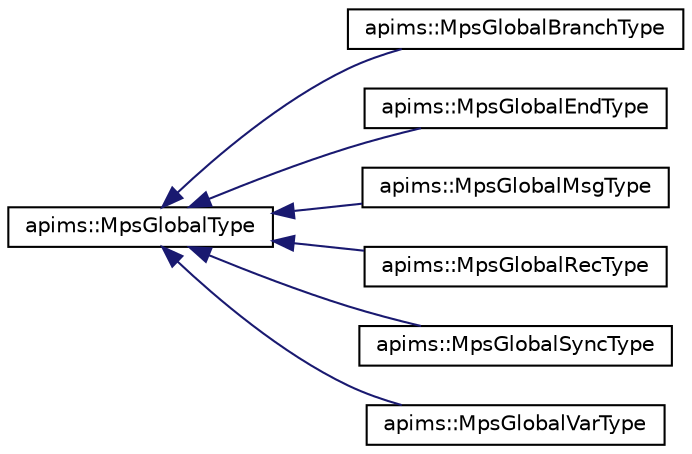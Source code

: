digraph G
{
  edge [fontname="Helvetica",fontsize="10",labelfontname="Helvetica",labelfontsize="10"];
  node [fontname="Helvetica",fontsize="10",shape=record];
  rankdir=LR;
  Node1 [label="apims::MpsGlobalType",height=0.2,width=0.4,color="black", fillcolor="white", style="filled",URL="$classapims_1_1_mps_global_type.html"];
  Node1 -> Node2 [dir=back,color="midnightblue",fontsize="10",style="solid",fontname="Helvetica"];
  Node2 [label="apims::MpsGlobalBranchType",height=0.2,width=0.4,color="black", fillcolor="white", style="filled",URL="$classapims_1_1_mps_global_branch_type.html"];
  Node1 -> Node3 [dir=back,color="midnightblue",fontsize="10",style="solid",fontname="Helvetica"];
  Node3 [label="apims::MpsGlobalEndType",height=0.2,width=0.4,color="black", fillcolor="white", style="filled",URL="$classapims_1_1_mps_global_end_type.html"];
  Node1 -> Node4 [dir=back,color="midnightblue",fontsize="10",style="solid",fontname="Helvetica"];
  Node4 [label="apims::MpsGlobalMsgType",height=0.2,width=0.4,color="black", fillcolor="white", style="filled",URL="$classapims_1_1_mps_global_msg_type.html"];
  Node1 -> Node5 [dir=back,color="midnightblue",fontsize="10",style="solid",fontname="Helvetica"];
  Node5 [label="apims::MpsGlobalRecType",height=0.2,width=0.4,color="black", fillcolor="white", style="filled",URL="$classapims_1_1_mps_global_rec_type.html"];
  Node1 -> Node6 [dir=back,color="midnightblue",fontsize="10",style="solid",fontname="Helvetica"];
  Node6 [label="apims::MpsGlobalSyncType",height=0.2,width=0.4,color="black", fillcolor="white", style="filled",URL="$classapims_1_1_mps_global_sync_type.html"];
  Node1 -> Node7 [dir=back,color="midnightblue",fontsize="10",style="solid",fontname="Helvetica"];
  Node7 [label="apims::MpsGlobalVarType",height=0.2,width=0.4,color="black", fillcolor="white", style="filled",URL="$classapims_1_1_mps_global_var_type.html"];
}
